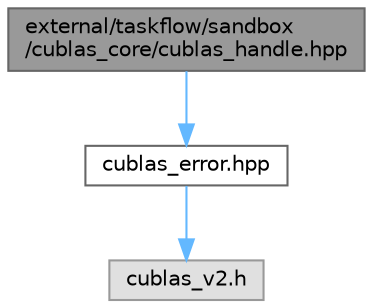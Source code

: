digraph "external/taskflow/sandbox/cublas_core/cublas_handle.hpp"
{
 // LATEX_PDF_SIZE
  bgcolor="transparent";
  edge [fontname=Helvetica,fontsize=10,labelfontname=Helvetica,labelfontsize=10];
  node [fontname=Helvetica,fontsize=10,shape=box,height=0.2,width=0.4];
  Node1 [id="Node000001",label="external/taskflow/sandbox\l/cublas_core/cublas_handle.hpp",height=0.2,width=0.4,color="gray40", fillcolor="grey60", style="filled", fontcolor="black",tooltip=" "];
  Node1 -> Node2 [id="edge3_Node000001_Node000002",color="steelblue1",style="solid",tooltip=" "];
  Node2 [id="Node000002",label="cublas_error.hpp",height=0.2,width=0.4,color="grey40", fillcolor="white", style="filled",URL="$cublas__error_8hpp.html",tooltip=" "];
  Node2 -> Node3 [id="edge4_Node000002_Node000003",color="steelblue1",style="solid",tooltip=" "];
  Node3 [id="Node000003",label="cublas_v2.h",height=0.2,width=0.4,color="grey60", fillcolor="#E0E0E0", style="filled",tooltip=" "];
}
